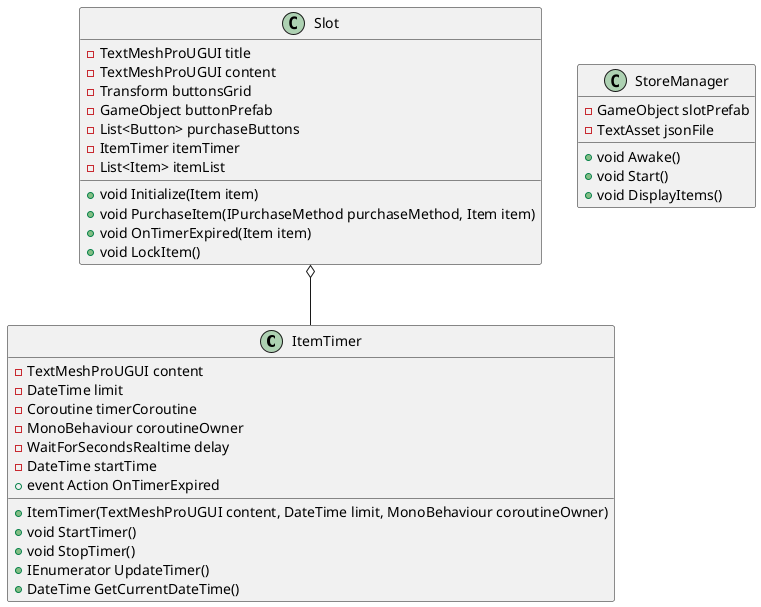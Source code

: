 @startuml class_diagram_1

class ItemTimer {
    -TextMeshProUGUI content
    -DateTime limit
    -Coroutine timerCoroutine
    -MonoBehaviour coroutineOwner
    -WaitForSecondsRealtime delay
    -DateTime startTime
    +event Action OnTimerExpired
    +ItemTimer(TextMeshProUGUI content, DateTime limit, MonoBehaviour coroutineOwner)
    +void StartTimer()
    +void StopTimer()
    +IEnumerator UpdateTimer()
    +DateTime GetCurrentDateTime()
}

class Slot {
    -TextMeshProUGUI title
    -TextMeshProUGUI content
    -Transform buttonsGrid
    -GameObject buttonPrefab
    -List<Button> purchaseButtons
    -ItemTimer itemTimer
    -List<Item> itemList
    +void Initialize(Item item)
    +void PurchaseItem(IPurchaseMethod purchaseMethod, Item item)
    +void OnTimerExpired(Item item)
    +void LockItem()
}

class StoreManager {
    -GameObject slotPrefab
    -TextAsset jsonFile
    +void Awake()
    +void Start()
    +void DisplayItems()
}
Slot o-- ItemTimer
@enduml